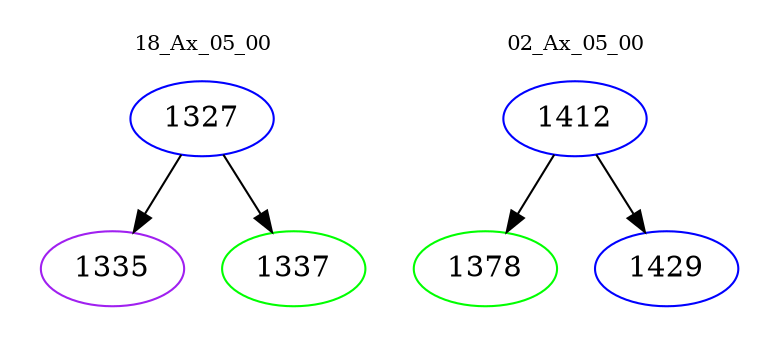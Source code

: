 digraph{
subgraph cluster_0 {
color = white
label = "18_Ax_05_00";
fontsize=10;
T0_1327 [label="1327", color="blue"]
T0_1327 -> T0_1335 [color="black"]
T0_1335 [label="1335", color="purple"]
T0_1327 -> T0_1337 [color="black"]
T0_1337 [label="1337", color="green"]
}
subgraph cluster_1 {
color = white
label = "02_Ax_05_00";
fontsize=10;
T1_1412 [label="1412", color="blue"]
T1_1412 -> T1_1378 [color="black"]
T1_1378 [label="1378", color="green"]
T1_1412 -> T1_1429 [color="black"]
T1_1429 [label="1429", color="blue"]
}
}
